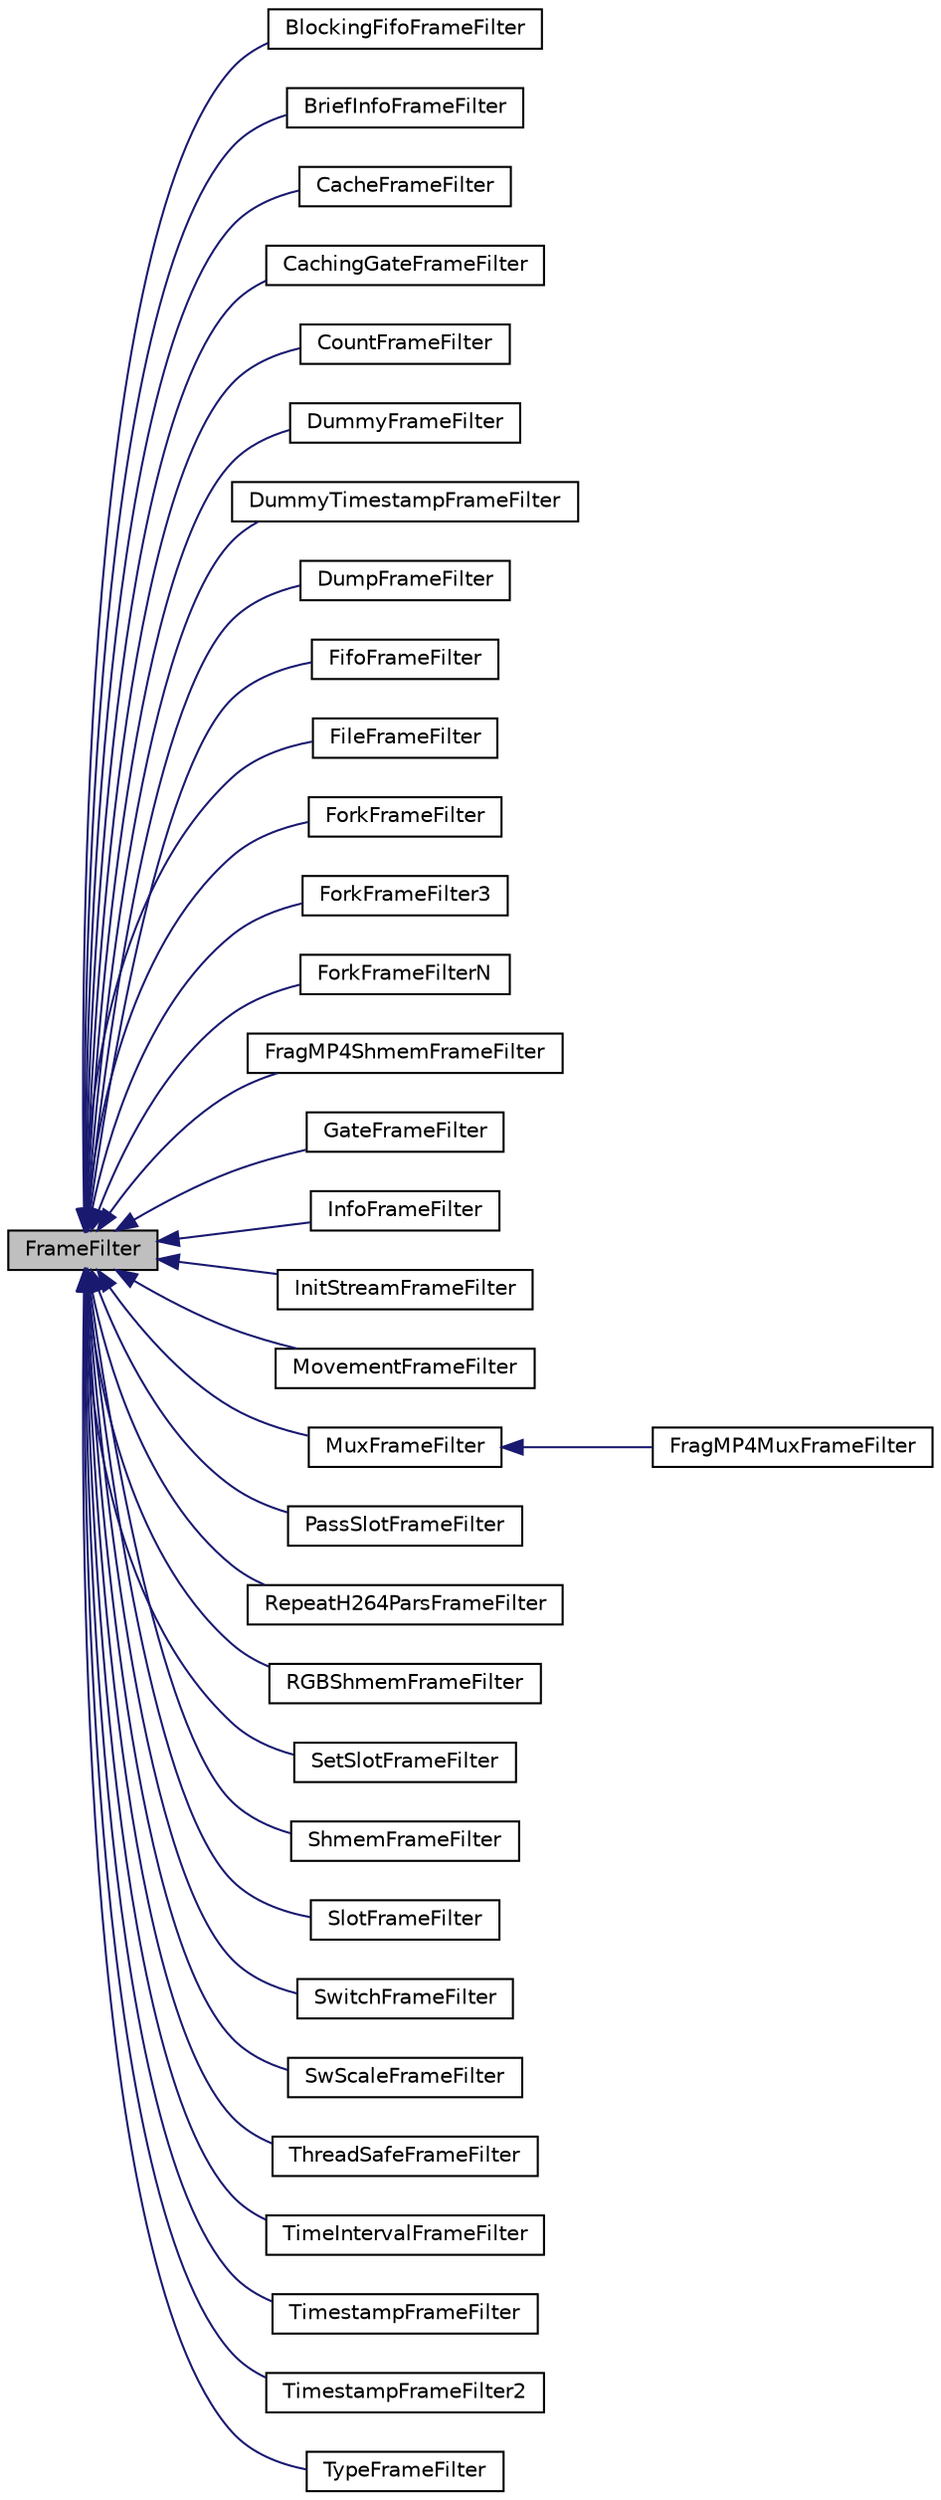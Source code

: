 digraph "FrameFilter"
{
  edge [fontname="Helvetica",fontsize="10",labelfontname="Helvetica",labelfontsize="10"];
  node [fontname="Helvetica",fontsize="10",shape=record];
  rankdir="LR";
  Node0 [label="FrameFilter",height=0.2,width=0.4,color="black", fillcolor="grey75", style="filled", fontcolor="black"];
  Node0 -> Node1 [dir="back",color="midnightblue",fontsize="10",style="solid",fontname="Helvetica"];
  Node1 [label="BlockingFifoFrameFilter",height=0.2,width=0.4,color="black", fillcolor="white", style="filled",URL="$classBlockingFifoFrameFilter.html",tooltip="Passes frames to a multiprocessing fifo. "];
  Node0 -> Node2 [dir="back",color="midnightblue",fontsize="10",style="solid",fontname="Helvetica"];
  Node2 [label="BriefInfoFrameFilter",height=0.2,width=0.4,color="black", fillcolor="white", style="filled",URL="$classBriefInfoFrameFilter.html",tooltip="Dump the beginning of Frame&#39;s payload into stdout in a one-liner. "];
  Node0 -> Node3 [dir="back",color="midnightblue",fontsize="10",style="solid",fontname="Helvetica"];
  Node3 [label="CacheFrameFilter",height=0.2,width=0.4,color="black", fillcolor="white", style="filled",URL="$classCacheFrameFilter.html",tooltip="Passes frames to a FrameCache. "];
  Node0 -> Node4 [dir="back",color="midnightblue",fontsize="10",style="solid",fontname="Helvetica"];
  Node4 [label="CachingGateFrameFilter",height=0.2,width=0.4,color="black", fillcolor="white", style="filled",URL="$classCachingGateFrameFilter.html",tooltip="Caches SetupFrame s. "];
  Node0 -> Node5 [dir="back",color="midnightblue",fontsize="10",style="solid",fontname="Helvetica"];
  Node5 [label="CountFrameFilter",height=0.2,width=0.4,color="black", fillcolor="white", style="filled",URL="$classCountFrameFilter.html",tooltip="Counts frames passed through this filter. "];
  Node0 -> Node6 [dir="back",color="midnightblue",fontsize="10",style="solid",fontname="Helvetica"];
  Node6 [label="DummyFrameFilter",height=0.2,width=0.4,color="black", fillcolor="white", style="filled",URL="$classDummyFrameFilter.html",tooltip="A \"hello world\" demo class: prints its own name if verbose is set to true. "];
  Node0 -> Node7 [dir="back",color="midnightblue",fontsize="10",style="solid",fontname="Helvetica"];
  Node7 [label="DummyTimestampFrameFilter",height=0.2,width=0.4,color="black", fillcolor="white", style="filled",URL="$classDummyTimestampFrameFilter.html",tooltip="Substitute timestamps with the time they arrive to the client. "];
  Node0 -> Node8 [dir="back",color="midnightblue",fontsize="10",style="solid",fontname="Helvetica"];
  Node8 [label="DumpFrameFilter",height=0.2,width=0.4,color="black", fillcolor="white", style="filled",URL="$classDumpFrameFilter.html",tooltip="Dumps each received packet to a file: use with care! For debugging purposes only. ..."];
  Node0 -> Node9 [dir="back",color="midnightblue",fontsize="10",style="solid",fontname="Helvetica"];
  Node9 [label="FifoFrameFilter",height=0.2,width=0.4,color="black", fillcolor="white", style="filled",URL="$classFifoFrameFilter.html",tooltip="Passes frames to a FrameFifo. "];
  Node0 -> Node10 [dir="back",color="midnightblue",fontsize="10",style="solid",fontname="Helvetica"];
  Node10 [label="FileFrameFilter",height=0.2,width=0.4,color="black", fillcolor="white", style="filled",URL="$classFileFrameFilter.html",tooltip="Pipe stream into a matroska (mkv) file. "];
  Node0 -> Node11 [dir="back",color="midnightblue",fontsize="10",style="solid",fontname="Helvetica"];
  Node11 [label="ForkFrameFilter",height=0.2,width=0.4,color="black", fillcolor="white", style="filled",URL="$classForkFrameFilter.html",tooltip="Replicates frame flow to two filters Use this frame filter to create frame filter tree structures..."];
  Node0 -> Node12 [dir="back",color="midnightblue",fontsize="10",style="solid",fontname="Helvetica"];
  Node12 [label="ForkFrameFilter3",height=0.2,width=0.4,color="black", fillcolor="white", style="filled",URL="$classForkFrameFilter3.html",tooltip="Replicates frame flow to three filters Use this frame filter to create frame filter tree structures..."];
  Node0 -> Node13 [dir="back",color="midnightblue",fontsize="10",style="solid",fontname="Helvetica"];
  Node13 [label="ForkFrameFilterN",height=0.2,width=0.4,color="black", fillcolor="white", style="filled",URL="$classForkFrameFilterN.html",tooltip="Replicates frame flow to arbitrary number of outputs. "];
  Node0 -> Node14 [dir="back",color="midnightblue",fontsize="10",style="solid",fontname="Helvetica"];
  Node14 [label="FragMP4ShmemFrameFilter",height=0.2,width=0.4,color="black", fillcolor="white", style="filled",URL="$classFragMP4ShmemFrameFilter.html"];
  Node0 -> Node15 [dir="back",color="midnightblue",fontsize="10",style="solid",fontname="Helvetica"];
  Node15 [label="GateFrameFilter",height=0.2,width=0.4,color="black", fillcolor="white", style="filled",URL="$classGateFrameFilter.html",tooltip="When turned on, passes frames. "];
  Node0 -> Node16 [dir="back",color="midnightblue",fontsize="10",style="solid",fontname="Helvetica"];
  Node16 [label="InfoFrameFilter",height=0.2,width=0.4,color="black", fillcolor="white", style="filled",URL="$classInfoFrameFilter.html",tooltip="Dump the beginning of Frame&#39;s payload into stdout. "];
  Node0 -> Node17 [dir="back",color="midnightblue",fontsize="10",style="solid",fontname="Helvetica"];
  Node17 [label="InitStreamFrameFilter",height=0.2,width=0.4,color="black", fillcolor="white", style="filled",URL="$classInitStreamFrameFilter.html",tooltip="Add state information to stream. "];
  Node0 -> Node18 [dir="back",color="midnightblue",fontsize="10",style="solid",fontname="Helvetica"];
  Node18 [label="MovementFrameFilter",height=0.2,width=0.4,color="black", fillcolor="white", style="filled",URL="$classMovementFrameFilter.html"];
  Node0 -> Node19 [dir="back",color="midnightblue",fontsize="10",style="solid",fontname="Helvetica"];
  Node19 [label="MuxFrameFilter",height=0.2,width=0.4,color="black", fillcolor="white", style="filled",URL="$classMuxFrameFilter.html"];
  Node19 -> Node20 [dir="back",color="midnightblue",fontsize="10",style="solid",fontname="Helvetica"];
  Node20 [label="FragMP4MuxFrameFilter",height=0.2,width=0.4,color="black", fillcolor="white", style="filled",URL="$classFragMP4MuxFrameFilter.html"];
  Node0 -> Node21 [dir="back",color="midnightblue",fontsize="10",style="solid",fontname="Helvetica"];
  Node21 [label="PassSlotFrameFilter",height=0.2,width=0.4,color="black", fillcolor="white", style="filled",URL="$classPassSlotFrameFilter.html",tooltip="Passes through frames with a certain slot number only. "];
  Node0 -> Node22 [dir="back",color="midnightblue",fontsize="10",style="solid",fontname="Helvetica"];
  Node22 [label="RepeatH264ParsFrameFilter",height=0.2,width=0.4,color="black", fillcolor="white", style="filled",URL="$classRepeatH264ParsFrameFilter.html",tooltip="For H264, some cameras don&#39;t send sps and pps packets again before every keyframe. "];
  Node0 -> Node23 [dir="back",color="midnightblue",fontsize="10",style="solid",fontname="Helvetica"];
  Node23 [label="RGBShmemFrameFilter",height=0.2,width=0.4,color="black", fillcolor="white", style="filled",URL="$classRGBShmemFrameFilter.html",tooltip="Like ShmemFrameFilter. "];
  Node0 -> Node24 [dir="back",color="midnightblue",fontsize="10",style="solid",fontname="Helvetica"];
  Node24 [label="SetSlotFrameFilter",height=0.2,width=0.4,color="black", fillcolor="white", style="filled",URL="$classSetSlotFrameFilter.html",tooltip="Changes the slot number of the Frame. "];
  Node0 -> Node25 [dir="back",color="midnightblue",fontsize="10",style="solid",fontname="Helvetica"];
  Node25 [label="ShmemFrameFilter",height=0.2,width=0.4,color="black", fillcolor="white", style="filled",URL="$classShmemFrameFilter.html",tooltip="This FrameFilter writes frames into a SharedMemRingBuffer. "];
  Node0 -> Node26 [dir="back",color="midnightblue",fontsize="10",style="solid",fontname="Helvetica"];
  Node26 [label="SlotFrameFilter",height=0.2,width=0.4,color="black", fillcolor="white", style="filled",URL="$classSlotFrameFilter.html",tooltip="Sets the frame slot value. "];
  Node0 -> Node27 [dir="back",color="midnightblue",fontsize="10",style="solid",fontname="Helvetica"];
  Node27 [label="SwitchFrameFilter",height=0.2,width=0.4,color="black", fillcolor="white", style="filled",URL="$classSwitchFrameFilter.html",tooltip="Passes frame to one of the two terminals. "];
  Node0 -> Node28 [dir="back",color="midnightblue",fontsize="10",style="solid",fontname="Helvetica"];
  Node28 [label="SwScaleFrameFilter",height=0.2,width=0.4,color="black", fillcolor="white", style="filled",URL="$classSwScaleFrameFilter.html",tooltip="Interpolate from YUV bitmap to RGB. "];
  Node0 -> Node29 [dir="back",color="midnightblue",fontsize="10",style="solid",fontname="Helvetica"];
  Node29 [label="ThreadSafeFrameFilter",height=0.2,width=0.4,color="black", fillcolor="white", style="filled",URL="$classThreadSafeFrameFilter.html",tooltip="FrameFilter s that are fed from various different threads, should be protected with this..."];
  Node0 -> Node30 [dir="back",color="midnightblue",fontsize="10",style="solid",fontname="Helvetica"];
  Node30 [label="TimeIntervalFrameFilter",height=0.2,width=0.4,color="black", fillcolor="white", style="filled",URL="$classTimeIntervalFrameFilter.html",tooltip="Pass frames, but not all of them - only on regular intervals. "];
  Node0 -> Node31 [dir="back",color="midnightblue",fontsize="10",style="solid",fontname="Helvetica"];
  Node31 [label="TimestampFrameFilter",height=0.2,width=0.4,color="black", fillcolor="white", style="filled",URL="$classTimestampFrameFilter.html",tooltip="Corrects erroneous timestamps (while preserving timestamp distances). "];
  Node0 -> Node32 [dir="back",color="midnightblue",fontsize="10",style="solid",fontname="Helvetica"];
  Node32 [label="TimestampFrameFilter2",height=0.2,width=0.4,color="black", fillcolor="white", style="filled",URL="$classTimestampFrameFilter2.html",tooltip="Corrects erroneous timestamps (while preserving timestamp distances). "];
  Node0 -> Node33 [dir="back",color="midnightblue",fontsize="10",style="solid",fontname="Helvetica"];
  Node33 [label="TypeFrameFilter",height=0.2,width=0.4,color="black", fillcolor="white", style="filled",URL="$classTypeFrameFilter.html",tooltip="Passes through frames of certain type only. "];
}
